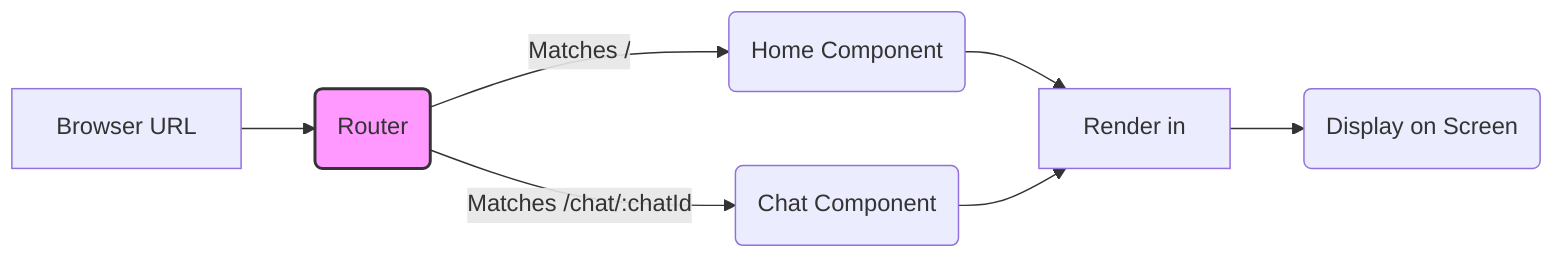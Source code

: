 graph LR
    A[Browser URL] --> B(Router);
    B -- Matches / --> C(Home Component);
    B -- Matches /chat/:chatId --> D(Chat Component);
    C --> E[Render in <router-view/>]
    D --> E
    E --> F(Display on Screen)
    style B fill:#f9f,stroke:#333,stroke-width:2px